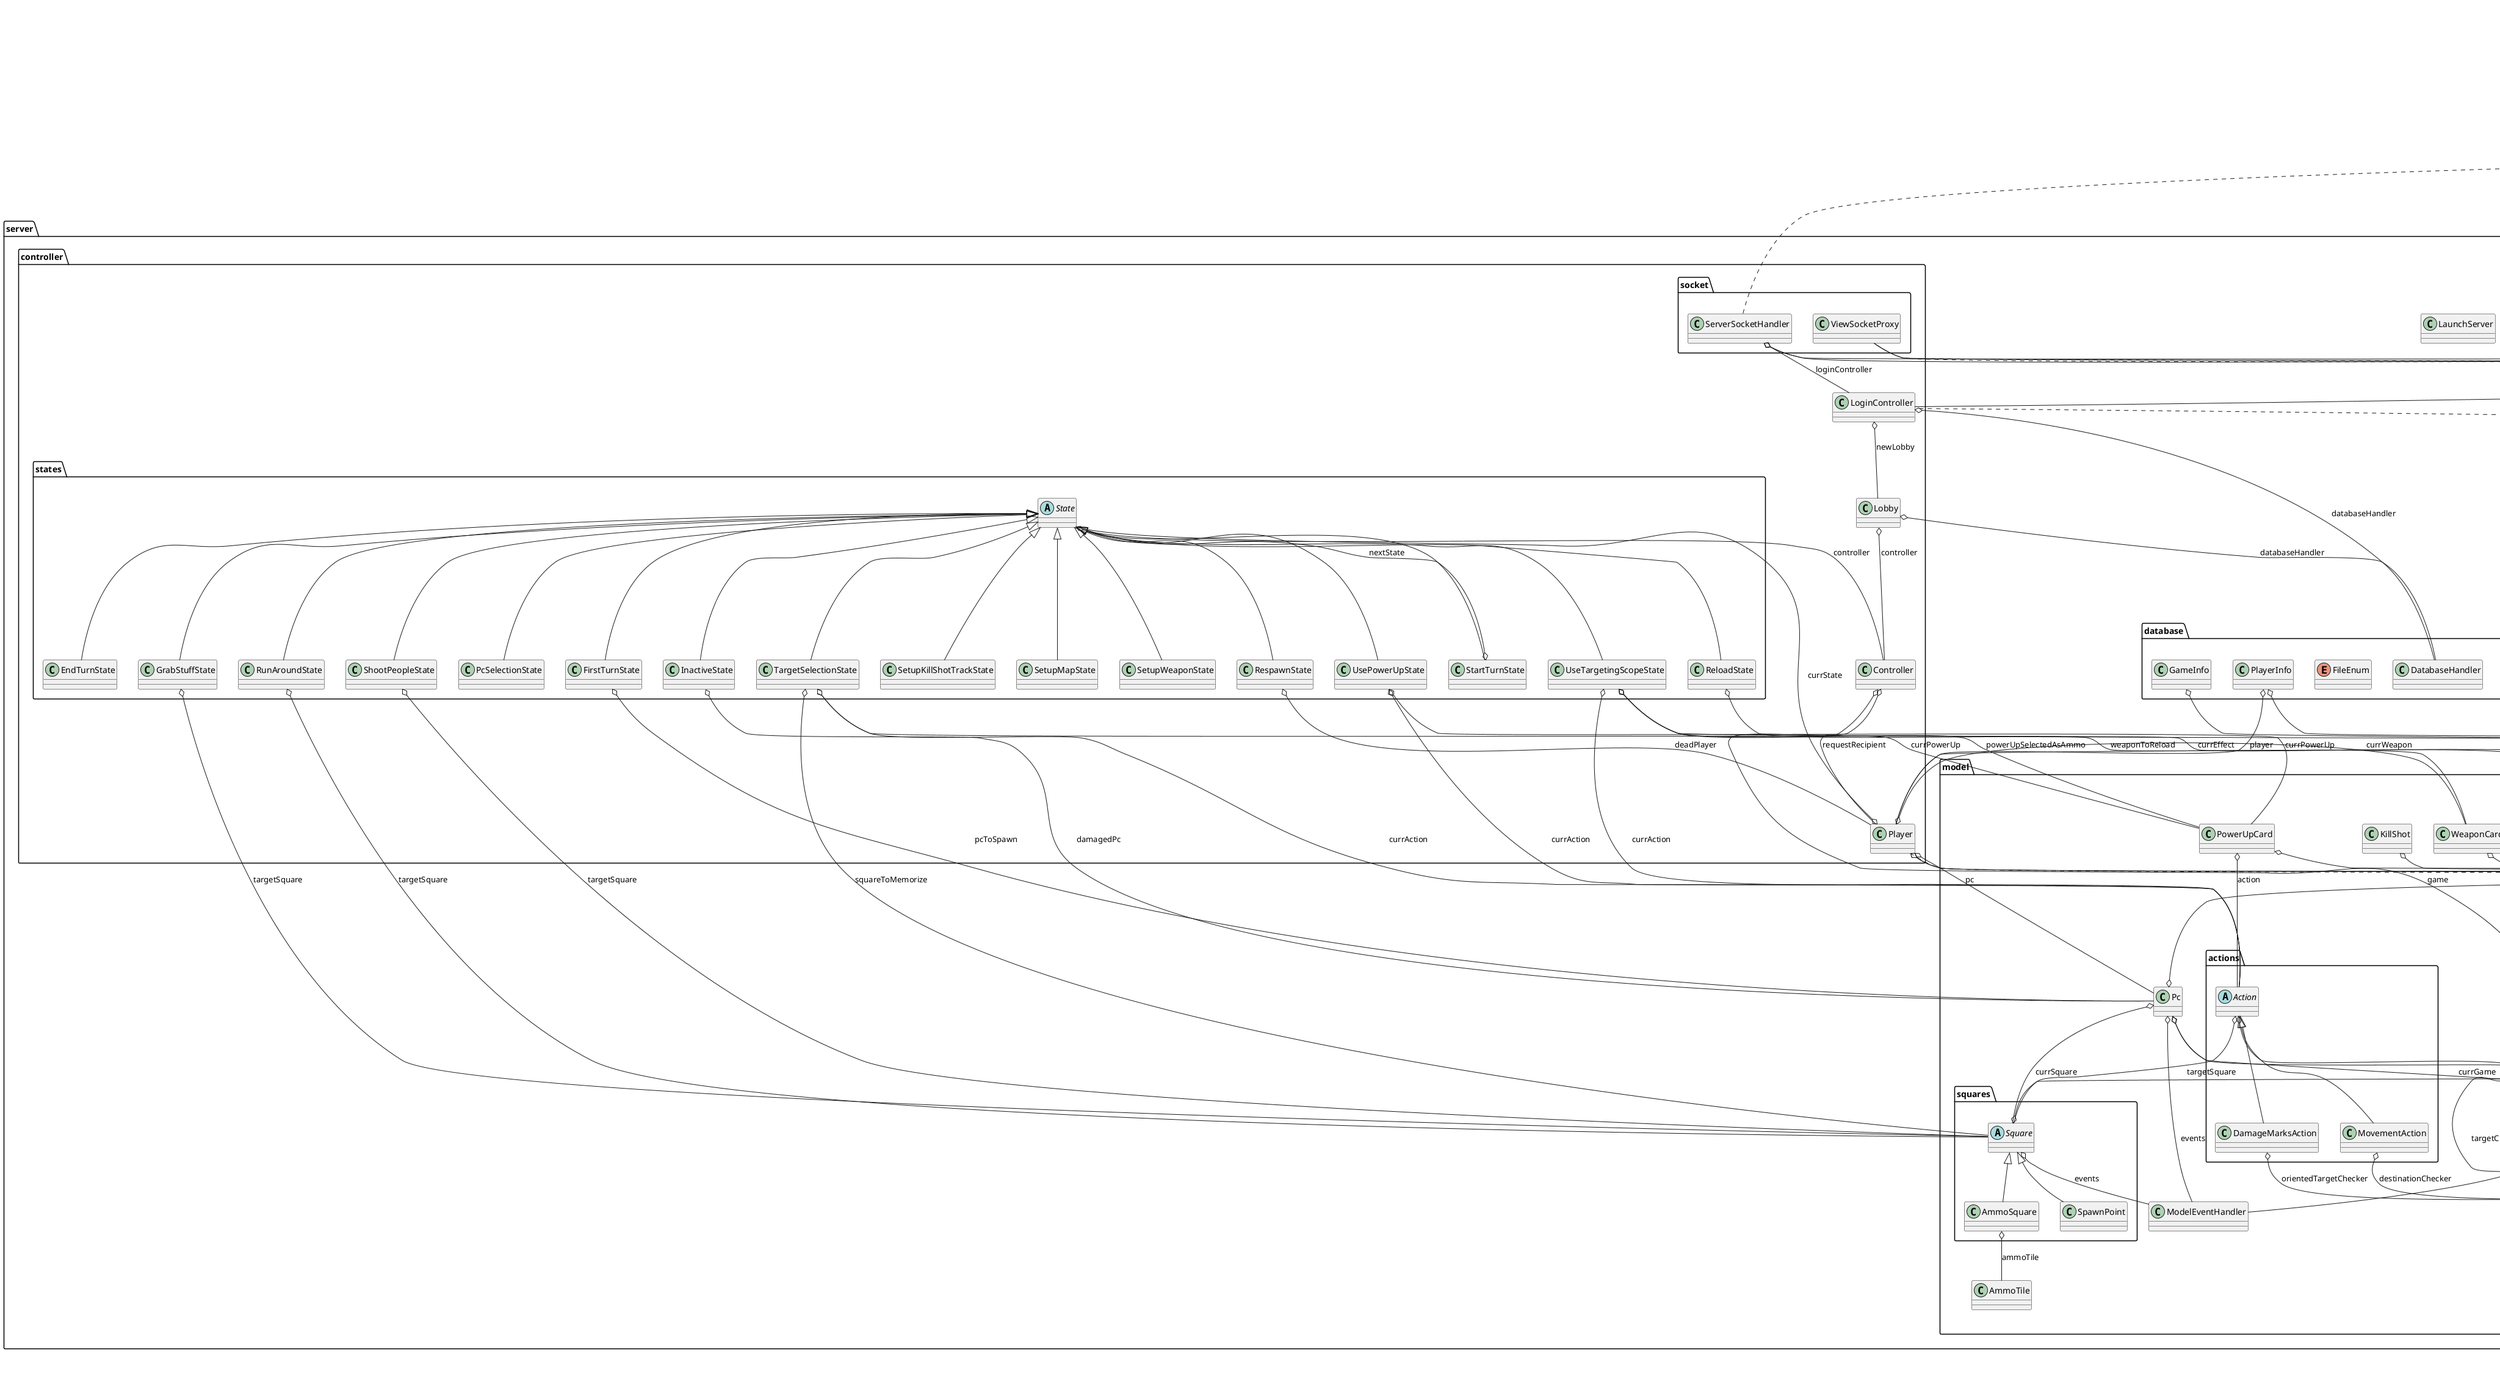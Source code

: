@startuml

title __SERVER's Class Diagram__\n

  namespace server {
    class server.LaunchServer {
    }
  }
  

  namespace server {
    class server.ServerPropertyLoader {
    }
  }
  

  namespace server {
    namespace controller {
      class server.controller.Controller {
      }
    }
  }
  

  namespace server {
    namespace controller {
      class server.controller.Lobby {
      }
    }
  }
  

  namespace server {
    namespace controller {
      class server.controller.LoginController {
      }
    }
  }
  

  namespace server {
    namespace controller {
      class server.controller.Player {
      }
    }
  }
  

  namespace server {
    namespace controller {
      namespace socket {
        class server.controller.socket.ServerSocketHandler {
        }
      }
    }
  }
  

  namespace server {
    namespace controller {
      namespace socket {
        class server.controller.socket.ViewSocketProxy {
        }
      }
    }
  }
  

  namespace server {
    namespace controller {
      namespace states {
        class server.controller.states.EndTurnState {
        }
      }
    }
  }
  

  namespace server {
    namespace controller {
      namespace states {
        class server.controller.states.FirstTurnState {
        }
      }
    }
  }
  

  namespace server {
    namespace controller {
      namespace states {
        class server.controller.states.GrabStuffState {
        }
      }
    }
  }
  

  namespace server {
    namespace controller {
      namespace states {
        class server.controller.states.InactiveState {
        }
      }
    }
  }
  

  namespace server {
    namespace controller {
      namespace states {
        class server.controller.states.PcSelectionState {
        }
      }
    }
  }
  

  namespace server {
    namespace controller {
      namespace states {
        class server.controller.states.ReloadState {
        }
      }
    }
  }
  

  namespace server {
    namespace controller {
      namespace states {
        class server.controller.states.RespawnState {
        }
      }
    }
  }
  

  namespace server {
    namespace controller {
      namespace states {
        class server.controller.states.RunAroundState {
        }
      }
    }
  }
  

  namespace server {
    namespace controller {
      namespace states {
        class server.controller.states.SetupKillShotTrackState {
        }
      }
    }
  }
  

  namespace server {
    namespace controller {
      namespace states {
        class server.controller.states.SetupMapState {
        }
      }
    }
  }
  

  namespace server {
    namespace controller {
      namespace states {
        class server.controller.states.SetupWeaponState {
        }
      }
    }
  }
  

  namespace server {
    namespace controller {
      namespace states {
        class server.controller.states.ShootPeopleState {
        }
      }
    }
  }
  

  namespace server {
    namespace controller {
      namespace states {
        class server.controller.states.StartTurnState {
        }
      }
    }
  }
  

  namespace server {
    namespace controller {
      namespace states {
        abstract class server.controller.states.State {
        }
      }
    }
  }
  

  namespace server {
    namespace controller {
      namespace states {
        class server.controller.states.TargetSelectionState {
        }
      }
    }
  }
  

  namespace server {
    namespace controller {
      namespace states {
        class server.controller.states.UsePowerUpState {
        }
      }
    }
  }
  

  namespace server {
    namespace controller {
      namespace states {
        class server.controller.states.UseTargetingScopeState {
        }
      }
    }
  }
  

  namespace server {
    namespace database {
      class server.database.Caterpillar {
      }
    }
  }
  

  namespace server {
    namespace database {
      class server.database.DatabaseHandler {
      }
    }
  }
  

  namespace server {
    namespace database {
      enum FileEnum {
      }
    }
  }
  

  namespace server {
    namespace database {
      class server.database.GameInfo {
      }
    }
  }
  

  namespace server {
    namespace database {
      class server.database.PlayerInfo {
      }
    }
  }
  

  namespace server {
    namespace model {
      class server.model.AmmoTile {
      }
    }
  }
  

  namespace server {
    namespace model {
      class server.model.Deck {
      }
    }
  }
  

  namespace server {
    namespace model {
      class server.model.Effect {
      }
    }
  }
  

  namespace server {
    namespace model {
      class server.model.Game {
      }
    }
  }
  

  namespace server {
    namespace model {
      class server.model.GameBoard {
      }
    }
  }
  

  namespace server {
    namespace model {
      class server.model.KillShot {
      }
    }
  }
  

  namespace server {
    namespace model {
      class server.model.KillShotTrack {
      }
    }
  }
  

  namespace server {
    namespace model {
      class server.model.ModelEventHandler {
      }
    }
  }
  

  namespace server {
    namespace model {
      class server.model.Pc {
      }
    }
  }
  

  namespace server {
    namespace model {
      class server.model.PcBoard {
      }
    }
  }
  

  namespace server {
    namespace model {
      class server.model.PowerUpCard {
      }
    }
  }
  

  namespace server {
    namespace model {
      class server.model.WeaponCard {
      }
    }
  }
  

  namespace server {
    namespace model {
      namespace actions {
        abstract class server.model.actions.Action {
        }
      }
    }
  }
  

  namespace server {
    namespace model {
      namespace actions {
        class server.model.actions.DamageMarksAction {
        }
      }
    }
  }
  

  namespace server {
    namespace model {
      namespace actions {
        class server.model.actions.MovementAction {
        }
      }
    }
  }
  

  namespace server {
    namespace model {
      namespace deserializers {
        class server.model.deserializers.ActionDeserializer {
        }
      }
    }
  }
  

  namespace server {
    namespace model {
      namespace deserializers {
        class server.model.deserializers.AmmoDeckDeserializer {
        }
      }
    }
  }
  

  namespace server {
    namespace model {
      namespace deserializers {
        class server.model.deserializers.PowerUpsDeckDeserializer {
        }
      }
    }
  }
  

  namespace server {
    namespace model {
      namespace deserializers {
        class server.model.deserializers.SquareDeserializer {
        }
      }
    }
  }
  

  namespace server {
    namespace model {
      namespace deserializers {
        class server.model.deserializers.WeaponsDeckDeserializer {
        }
      }
    }
  }
  

  namespace server {
    namespace model {
      namespace serializers {
        class server.model.serializers.ActionSerializer {
        }
      }
    }
  }
  

  namespace server {
    namespace model {
      namespace serializers {
        class server.model.serializers.DeckSerializer {
        }
      }
    }
  }
  

  namespace server {
    namespace model {
      namespace serializers {
        class server.model.serializers.TargetCheckerSerializer {
        }
      }
    }
  }
  

  namespace server {
    namespace model {
      namespace squares {
        class server.model.squares.AmmoSquare {
        }
      }
    }
  }
  

  namespace server {
    namespace model {
      namespace squares {
        class server.model.squares.SpawnPoint {
        }
      }
    }
  }
  

  namespace server {
    namespace model {
      namespace squares {
        abstract class server.model.squares.Square {
        }
      }
    }
  }
  

  namespace server {
    namespace model {
      namespace target_checkers {
        class server.model.target_checkers.BeyondWallsStraightLineDecorator {
        }
      }
    }
  }
  

  namespace server {
    namespace model {
      namespace target_checkers {
        class server.model.target_checkers.BlindnessDecorator {
        }
      }
    }
  }
  

  namespace server {
    namespace model {
      namespace target_checkers {
        class server.model.target_checkers.DifferentRoomDecorator {
        }
      }
    }
  }
  

  namespace server {
    namespace model {
      namespace target_checkers {
        class server.model.target_checkers.EmptyChecker {
        }
      }
    }
  }
  

  namespace server {
    namespace model {
      namespace target_checkers {
        class server.model.target_checkers.MaxDistanceDecorator {
        }
      }
    }
  }
  

  namespace server {
    namespace model {
      namespace target_checkers {
        class server.model.target_checkers.MaxDistanceFromVIsiblesDecorator {
        }
      }
    }
  }
  

  namespace server {
    namespace model {
      namespace target_checkers {
        class server.model.target_checkers.MinDistanceDecorator {
        }
      }
    }
  }
  

  namespace server {
    namespace model {
      namespace target_checkers {
        class server.model.target_checkers.SameRoomDecorator {
        }
      }
    }
  }
  

  namespace server {
    namespace model {
      namespace target_checkers {
        class server.model.target_checkers.SimpleStraightLineDecorator {
        }
      }
    }
  }
  

  namespace server {
    namespace model {
      namespace target_checkers {
        interface server.model.target_checkers.TargetChecker {
        }
      }
    }
  }
  

  namespace server {
    namespace model {
      namespace target_checkers {
        abstract class server.model.target_checkers.TargetCheckerDecorator {
        }
      }
    }
  }
  

  namespace server {
    namespace model {
      namespace target_checkers {
        class server.model.target_checkers.VisibilityDecorator {
        }
      }
    }
  }
  

  server.ServerPropertyLoader -up-|> common.PropertyLoader
  server.controller.Controller o-- server.model.Game : game
  server.controller.Controller o-- server.controller.Player : requestRecipient
  server.controller.Lobby o-- server.controller.Controller : controller
  server.controller.Lobby o-- server.database.DatabaseHandler : databaseHandler
  server.controller.LoginController .up.|> common.remote_interfaces.RemoteLoginController
  server.controller.LoginController -up-|> java.rmi.server.UnicastRemoteObject
  server.controller.LoginController o-- server.database.DatabaseHandler : databaseHandler
  server.controller.LoginController o-- server.controller.Lobby : newLobby
  server.controller.Player .up.|> common.remote_interfaces.RemotePlayer
  server.controller.Player -up-|> java.rmi.server.UnicastRemoteObject
  server.controller.Player o-- common.events.requests.Request : activeRequest
  server.controller.Player o-- server.controller.states.State : currState
  server.controller.Player o-- server.model.WeaponCard : currWeapon
  server.controller.Player o-- server.model.Pc : pc
  server.controller.Player o-- common.remote_interfaces.RemoteView : view
  server.controller.socket.ServerSocketHandler .up.|> java.lang.Runnable
  server.controller.socket.ServerSocketHandler o-- server.controller.LoginController : loginController
  server.controller.socket.ServerSocketHandler o-- common.remote_interfaces.RemotePlayer : player
  server.controller.socket.ServerSocketHandler o-- common.remote_interfaces.RemoteView : view
  server.controller.socket.ViewSocketProxy .up.|> common.events.ModelEventListener
  server.controller.socket.ViewSocketProxy .up.|> common.remote_interfaces.RemoteView
  server.controller.socket.ViewSocketProxy -up-|> common.AbstractSocketProxy
  server.controller.states.EndTurnState -up-|> server.controller.states.State
  server.controller.states.FirstTurnState -up-|> server.controller.states.State
  server.controller.states.FirstTurnState o-- server.model.Pc : pcToSpawn
  server.controller.states.GrabStuffState -up-|> server.controller.states.State
  server.controller.states.GrabStuffState o-- server.model.squares.Square : targetSquare
  server.controller.states.InactiveState -up-|> server.controller.states.State
  server.controller.states.InactiveState o-- server.model.Pc : damagedPc
  server.controller.states.PcSelectionState -up-|> server.controller.states.State
  server.controller.states.ReloadState -up-|> server.controller.states.State
  server.controller.states.ReloadState o-- server.model.WeaponCard : weaponToReload
  server.controller.states.RespawnState -up-|> server.controller.states.State
  server.controller.states.RespawnState o-- server.controller.Player : deadPlayer
  server.controller.states.RunAroundState -up-|> server.controller.states.State
  server.controller.states.RunAroundState o-- server.model.squares.Square : targetSquare
  server.controller.states.SetupKillShotTrackState -up-|> server.controller.states.State
  server.controller.states.SetupMapState -up-|> server.controller.states.State
  server.controller.states.SetupWeaponState -up-|> server.controller.states.State
  server.controller.states.ShootPeopleState -up-|> server.controller.states.State
  server.controller.states.ShootPeopleState o-- server.model.squares.Square : targetSquare
  server.controller.states.StartTurnState -up-|> server.controller.states.State
  server.controller.states.StartTurnState o-- server.controller.states.State : nextState
  server.controller.states.State o-- server.controller.Controller : controller
  server.controller.states.TargetSelectionState -up-|> server.controller.states.State
  server.controller.states.TargetSelectionState o-- server.model.actions.Action : currAction
  server.controller.states.TargetSelectionState o-- server.model.Effect : currEffect
  server.controller.states.TargetSelectionState o-- server.model.squares.Square : squareToMemorize
  server.controller.states.UsePowerUpState -up-|> server.controller.states.State
  server.controller.states.UsePowerUpState o-- server.model.actions.Action : currAction
  server.controller.states.UsePowerUpState o-- server.model.PowerUpCard : currPowerUp
  server.controller.states.UseTargetingScopeState -up-|> server.controller.states.State
  server.controller.states.UseTargetingScopeState o-- common.enums.AmmoEnum : ammoToUse
  server.controller.states.UseTargetingScopeState o-- server.model.actions.Action : currAction
  server.controller.states.UseTargetingScopeState o-- server.model.PowerUpCard : currPowerUp
  server.controller.states.UseTargetingScopeState o-- server.model.PowerUpCard : powerUpSelectedAsAmmo
  server.database.GameInfo o-- server.model.Game : game
  server.database.PlayerInfo o-- common.enums.PcColourEnum : pcColour
  server.database.PlayerInfo o-- server.controller.Player : player
  server.model.Game o-- server.model.ModelEventHandler : events
  server.model.Game o-- server.model.GameBoard : gameBoard
  server.model.GameBoard o-- server.model.KillShotTrack : killShotTrack
  server.model.KillShot o-- common.enums.PcColourEnum : colour
  server.model.Pc o-- common.enums.PcColourEnum : colour
  server.model.Pc o-- server.model.Game : currGame
  server.model.Pc o-- server.model.squares.Square : currSquare
  server.model.Pc o-- server.model.ModelEventHandler : events
  server.model.Pc o-- server.model.PcBoard : pcBoard
  server.model.PcBoard o-- common.enums.PcColourEnum : colour
  server.model.PowerUpCard o-- server.model.actions.Action : action
  server.model.PowerUpCard o-- common.enums.AmmoEnum : colour
  server.model.WeaponCard o-- common.enums.AmmoEnum : colour
  server.model.actions.Action o-- server.model.target_checkers.TargetChecker : targetChecker
  server.model.actions.Action o-- server.model.squares.Square : targetSquare
  server.model.actions.DamageMarksAction -up-|> server.model.actions.Action
  server.model.actions.DamageMarksAction o-- server.model.target_checkers.TargetChecker : orientedTargetChecker
  server.model.actions.MovementAction -up-|> server.model.actions.Action
  server.model.actions.MovementAction o-- server.model.target_checkers.TargetChecker : destinationChecker
  server.model.deserializers.ActionDeserializer .up.|> com.google.gson.JsonDeserializer
  server.model.deserializers.AmmoDeckDeserializer .up.|> com.google.gson.JsonDeserializer
  server.model.deserializers.PowerUpsDeckDeserializer .up.|> com.google.gson.JsonDeserializer
  server.model.deserializers.SquareDeserializer .up.|> com.google.gson.JsonDeserializer
  server.model.deserializers.WeaponsDeckDeserializer .up.|> com.google.gson.JsonDeserializer
  server.model.serializers.ActionSerializer .up.|> com.google.gson.JsonSerializer
  server.model.serializers.DeckSerializer .up.|> com.google.gson.JsonSerializer
  server.model.serializers.TargetCheckerSerializer .up.|> com.google.gson.JsonSerializer
  server.model.squares.AmmoSquare -up-|> server.model.squares.Square
  server.model.squares.AmmoSquare o-- server.model.AmmoTile : ammoTile
  server.model.squares.SpawnPoint -up-|> server.model.squares.Square
  server.model.squares.Square o-- server.model.ModelEventHandler : events
  server.model.squares.Square o-- common.enums.SquareColourEnum : colour
  server.model.target_checkers.BeyondWallsStraightLineDecorator -up-|> server.model.target_checkers.TargetCheckerDecorator
  server.model.target_checkers.BeyondWallsStraightLineDecorator o-- common.enums.CardinalDirectionEnum : direction
  server.model.target_checkers.BlindnessDecorator -up-|> server.model.target_checkers.TargetCheckerDecorator
  server.model.target_checkers.DifferentRoomDecorator -up-|> server.model.target_checkers.TargetCheckerDecorator
  server.model.target_checkers.EmptyChecker .up.|> server.model.target_checkers.TargetChecker
  server.model.target_checkers.MaxDistanceDecorator -up-|> server.model.target_checkers.TargetCheckerDecorator
  server.model.target_checkers.MaxDistanceFromVIsiblesDecorator -up-|> server.model.target_checkers.TargetCheckerDecorator
  server.model.target_checkers.MinDistanceDecorator -up-|> server.model.target_checkers.TargetCheckerDecorator
  server.model.target_checkers.SameRoomDecorator -up-|> server.model.target_checkers.TargetCheckerDecorator
  server.model.target_checkers.SimpleStraightLineDecorator -up-|> server.model.target_checkers.TargetCheckerDecorator
  server.model.target_checkers.SimpleStraightLineDecorator o-- common.enums.CardinalDirectionEnum : direction
  server.model.target_checkers.TargetCheckerDecorator .up.|> server.model.target_checkers.TargetChecker
  server.model.target_checkers.TargetCheckerDecorator o-- server.model.target_checkers.TargetChecker : base
  server.model.target_checkers.VisibilityDecorator -up-|> server.model.target_checkers.TargetCheckerDecorator


right footer


PlantUML diagram generated by SketchIt! (https://bitbucket.org/pmesmeur/sketch.it)
For more information about this tool, please contact philippe.mesmeur@gmail.com
endfooter

@enduml

